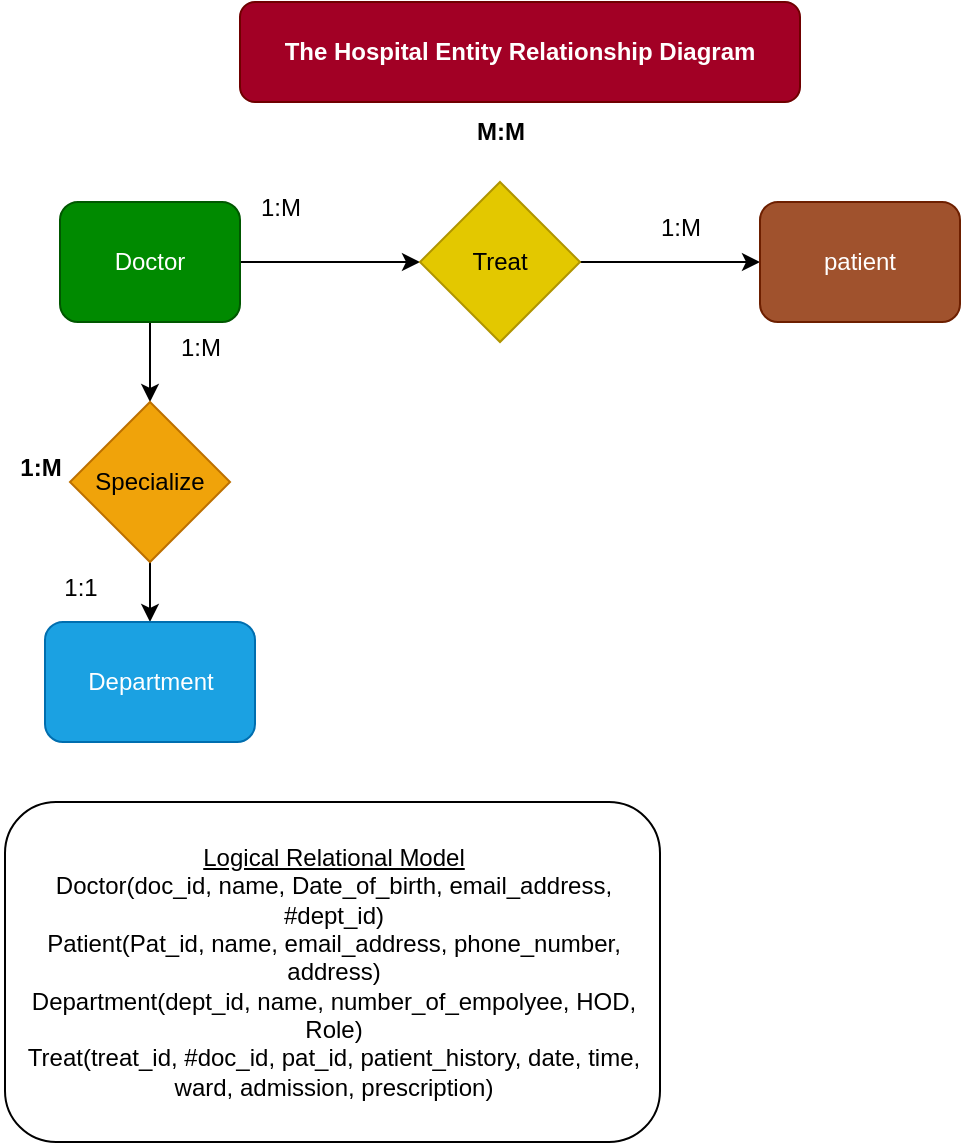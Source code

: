 <mxfile version="27.1.4">
  <diagram name="Page-1" id="1m96GY_KWUsVulAtyEDP">
    <mxGraphModel dx="1392" dy="1448" grid="1" gridSize="10" guides="1" tooltips="1" connect="1" arrows="1" fold="1" page="1" pageScale="1" pageWidth="850" pageHeight="1100" math="0" shadow="0">
      <root>
        <mxCell id="0" />
        <mxCell id="1" parent="0" />
        <mxCell id="6Esx2OfxEfqirjJ1784M-9" value="" style="edgeStyle=orthogonalEdgeStyle;rounded=0;orthogonalLoop=1;jettySize=auto;html=1;" edge="1" parent="1" source="6Esx2OfxEfqirjJ1784M-1" target="6Esx2OfxEfqirjJ1784M-2">
          <mxGeometry relative="1" as="geometry" />
        </mxCell>
        <mxCell id="6Esx2OfxEfqirjJ1784M-12" value="" style="edgeStyle=orthogonalEdgeStyle;rounded=0;orthogonalLoop=1;jettySize=auto;html=1;" edge="1" parent="1" source="6Esx2OfxEfqirjJ1784M-1" target="6Esx2OfxEfqirjJ1784M-4">
          <mxGeometry relative="1" as="geometry" />
        </mxCell>
        <mxCell id="6Esx2OfxEfqirjJ1784M-1" value="Doctor" style="rounded=1;whiteSpace=wrap;html=1;fillColor=#008a00;fontColor=#ffffff;strokeColor=#005700;" vertex="1" parent="1">
          <mxGeometry x="20" y="80" width="90" height="60" as="geometry" />
        </mxCell>
        <mxCell id="6Esx2OfxEfqirjJ1784M-10" value="" style="edgeStyle=orthogonalEdgeStyle;rounded=0;orthogonalLoop=1;jettySize=auto;html=1;" edge="1" parent="1" source="6Esx2OfxEfqirjJ1784M-2" target="6Esx2OfxEfqirjJ1784M-3">
          <mxGeometry relative="1" as="geometry" />
        </mxCell>
        <mxCell id="6Esx2OfxEfqirjJ1784M-2" value="Treat" style="rhombus;whiteSpace=wrap;html=1;fillColor=#e3c800;fontColor=#000000;strokeColor=#B09500;" vertex="1" parent="1">
          <mxGeometry x="200" y="70" width="80" height="80" as="geometry" />
        </mxCell>
        <mxCell id="6Esx2OfxEfqirjJ1784M-3" value="patient" style="rounded=1;whiteSpace=wrap;html=1;fillColor=#a0522d;fontColor=#ffffff;strokeColor=#6D1F00;" vertex="1" parent="1">
          <mxGeometry x="370" y="80" width="100" height="60" as="geometry" />
        </mxCell>
        <mxCell id="6Esx2OfxEfqirjJ1784M-14" value="" style="edgeStyle=orthogonalEdgeStyle;rounded=0;orthogonalLoop=1;jettySize=auto;html=1;" edge="1" parent="1" source="6Esx2OfxEfqirjJ1784M-4" target="6Esx2OfxEfqirjJ1784M-5">
          <mxGeometry relative="1" as="geometry" />
        </mxCell>
        <mxCell id="6Esx2OfxEfqirjJ1784M-4" value="Specialize" style="rhombus;whiteSpace=wrap;html=1;fillColor=#f0a30a;fontColor=#000000;strokeColor=#BD7000;" vertex="1" parent="1">
          <mxGeometry x="25" y="180" width="80" height="80" as="geometry" />
        </mxCell>
        <mxCell id="6Esx2OfxEfqirjJ1784M-5" value="Department" style="rounded=1;whiteSpace=wrap;html=1;fillColor=#1ba1e2;fontColor=#ffffff;strokeColor=#006EAF;" vertex="1" parent="1">
          <mxGeometry x="12.5" y="290" width="105" height="60" as="geometry" />
        </mxCell>
        <mxCell id="6Esx2OfxEfqirjJ1784M-15" value="1:M" style="text;html=1;align=center;verticalAlign=middle;resizable=0;points=[];autosize=1;strokeColor=none;fillColor=none;" vertex="1" parent="1">
          <mxGeometry x="110" y="68" width="40" height="30" as="geometry" />
        </mxCell>
        <mxCell id="6Esx2OfxEfqirjJ1784M-16" value="1:M" style="text;html=1;align=center;verticalAlign=middle;resizable=0;points=[];autosize=1;strokeColor=none;fillColor=none;" vertex="1" parent="1">
          <mxGeometry x="310" y="78" width="40" height="30" as="geometry" />
        </mxCell>
        <mxCell id="6Esx2OfxEfqirjJ1784M-17" value="&lt;b&gt;M:M&lt;/b&gt;" style="text;html=1;align=center;verticalAlign=middle;resizable=0;points=[];autosize=1;strokeColor=none;fillColor=none;" vertex="1" parent="1">
          <mxGeometry x="215" y="30" width="50" height="30" as="geometry" />
        </mxCell>
        <mxCell id="6Esx2OfxEfqirjJ1784M-18" value="1:M" style="text;html=1;align=center;verticalAlign=middle;resizable=0;points=[];autosize=1;strokeColor=none;fillColor=none;" vertex="1" parent="1">
          <mxGeometry x="70" y="138" width="40" height="30" as="geometry" />
        </mxCell>
        <mxCell id="6Esx2OfxEfqirjJ1784M-19" value="1:1" style="text;html=1;align=center;verticalAlign=middle;resizable=0;points=[];autosize=1;strokeColor=none;fillColor=none;" vertex="1" parent="1">
          <mxGeometry x="10" y="258" width="40" height="30" as="geometry" />
        </mxCell>
        <mxCell id="6Esx2OfxEfqirjJ1784M-20" value="&lt;b&gt;1:M&lt;/b&gt;" style="text;html=1;align=center;verticalAlign=middle;resizable=0;points=[];autosize=1;strokeColor=none;fillColor=none;" vertex="1" parent="1">
          <mxGeometry x="-10" y="198" width="40" height="30" as="geometry" />
        </mxCell>
        <mxCell id="6Esx2OfxEfqirjJ1784M-22" value="&lt;b&gt;The Hospital Entity Relationship Diagram&lt;/b&gt;" style="rounded=1;whiteSpace=wrap;html=1;fillColor=#a20025;strokeColor=#6F0000;fontColor=#ffffff;" vertex="1" parent="1">
          <mxGeometry x="110" y="-20" width="280" height="50" as="geometry" />
        </mxCell>
        <mxCell id="6Esx2OfxEfqirjJ1784M-23" value="&lt;u&gt;Logical Relational Model&lt;/u&gt;&lt;div&gt;Doctor(doc_id, name, Date_of_birth, email_address, #dept_id)&lt;/div&gt;&lt;div&gt;Patient(Pat_id, name, email_address, phone_number, address)&lt;/div&gt;&lt;div&gt;Department(dept_id, name, number_of_empolyee, HOD, Role)&lt;/div&gt;&lt;div&gt;Treat(treat_id, #doc_id, pat_id, patient_history, date, time, ward, admission, prescription)&lt;/div&gt;" style="rounded=1;whiteSpace=wrap;html=1;align=center;" vertex="1" parent="1">
          <mxGeometry x="-7.5" y="380" width="327.5" height="170" as="geometry" />
        </mxCell>
      </root>
    </mxGraphModel>
  </diagram>
</mxfile>
